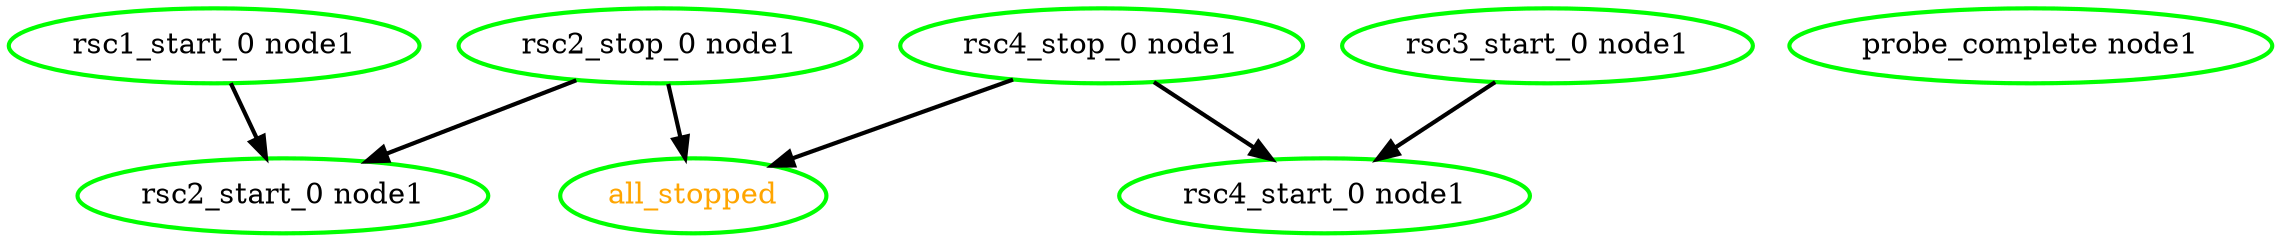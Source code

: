 digraph "g" {
"all_stopped" [ style=bold color="green" fontcolor="orange"  ]
"probe_complete node1" [ style=bold color="green" fontcolor="black"  ]
"rsc1_start_0 node1" -> "rsc2_start_0 node1" [ style = bold]
"rsc1_start_0 node1" [ style=bold color="green" fontcolor="black"  ]
"rsc2_start_0 node1" [ style=bold color="green" fontcolor="black"  ]
"rsc2_stop_0 node1" -> "all_stopped" [ style = bold]
"rsc2_stop_0 node1" -> "rsc2_start_0 node1" [ style = bold]
"rsc2_stop_0 node1" [ style=bold color="green" fontcolor="black"  ]
"rsc3_start_0 node1" -> "rsc4_start_0 node1" [ style = bold]
"rsc3_start_0 node1" [ style=bold color="green" fontcolor="black"  ]
"rsc4_start_0 node1" [ style=bold color="green" fontcolor="black"  ]
"rsc4_stop_0 node1" -> "all_stopped" [ style = bold]
"rsc4_stop_0 node1" -> "rsc4_start_0 node1" [ style = bold]
"rsc4_stop_0 node1" [ style=bold color="green" fontcolor="black"  ]
}
